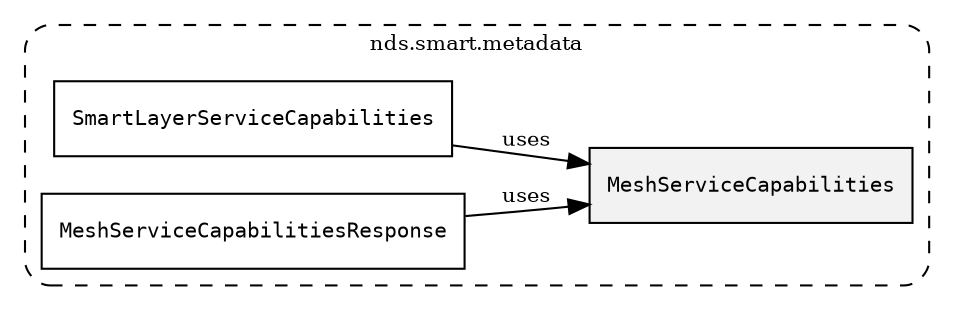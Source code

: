 /**
 * This dot file creates symbol collaboration diagram for MeshServiceCapabilities.
 */
digraph ZSERIO
{
    node [shape=box, fontsize=10];
    rankdir="LR";
    fontsize=10;
    tooltip="MeshServiceCapabilities collaboration diagram";

    subgraph "cluster_nds.smart.metadata"
    {
        style="dashed, rounded";
        label="nds.smart.metadata";
        tooltip="Package nds.smart.metadata";
        href="../../../content/packages/nds.smart.metadata.html#Package-nds-smart-metadata";
        target="_parent";

        "MeshServiceCapabilities" [style="filled", fillcolor="#0000000D", target="_parent", label=<<font face="monospace"><table align="center" border="0" cellspacing="0" cellpadding="0"><tr><td href="../../../content/packages/nds.smart.metadata.html#Bitmask-MeshServiceCapabilities" title="Bitmask defined in nds.smart.metadata">MeshServiceCapabilities</td></tr></table></font>>];
        "SmartLayerServiceCapabilities" [target="_parent", label=<<font face="monospace"><table align="center" border="0" cellspacing="0" cellpadding="0"><tr><td href="../../../content/packages/nds.smart.metadata.html#Choice-SmartLayerServiceCapabilities" title="Choice defined in nds.smart.metadata">SmartLayerServiceCapabilities</td></tr></table></font>>];
        "MeshServiceCapabilitiesResponse" [target="_parent", label=<<font face="monospace"><table align="center" border="0" cellspacing="0" cellpadding="0"><tr><td href="../../../content/packages/nds.smart.metadata.html#Structure-MeshServiceCapabilitiesResponse" title="Structure defined in nds.smart.metadata">MeshServiceCapabilitiesResponse</td></tr></table></font>>];
    }

    "SmartLayerServiceCapabilities" -> "MeshServiceCapabilities" [label="uses", fontsize=10];
    "MeshServiceCapabilitiesResponse" -> "MeshServiceCapabilities" [label="uses", fontsize=10];
}
